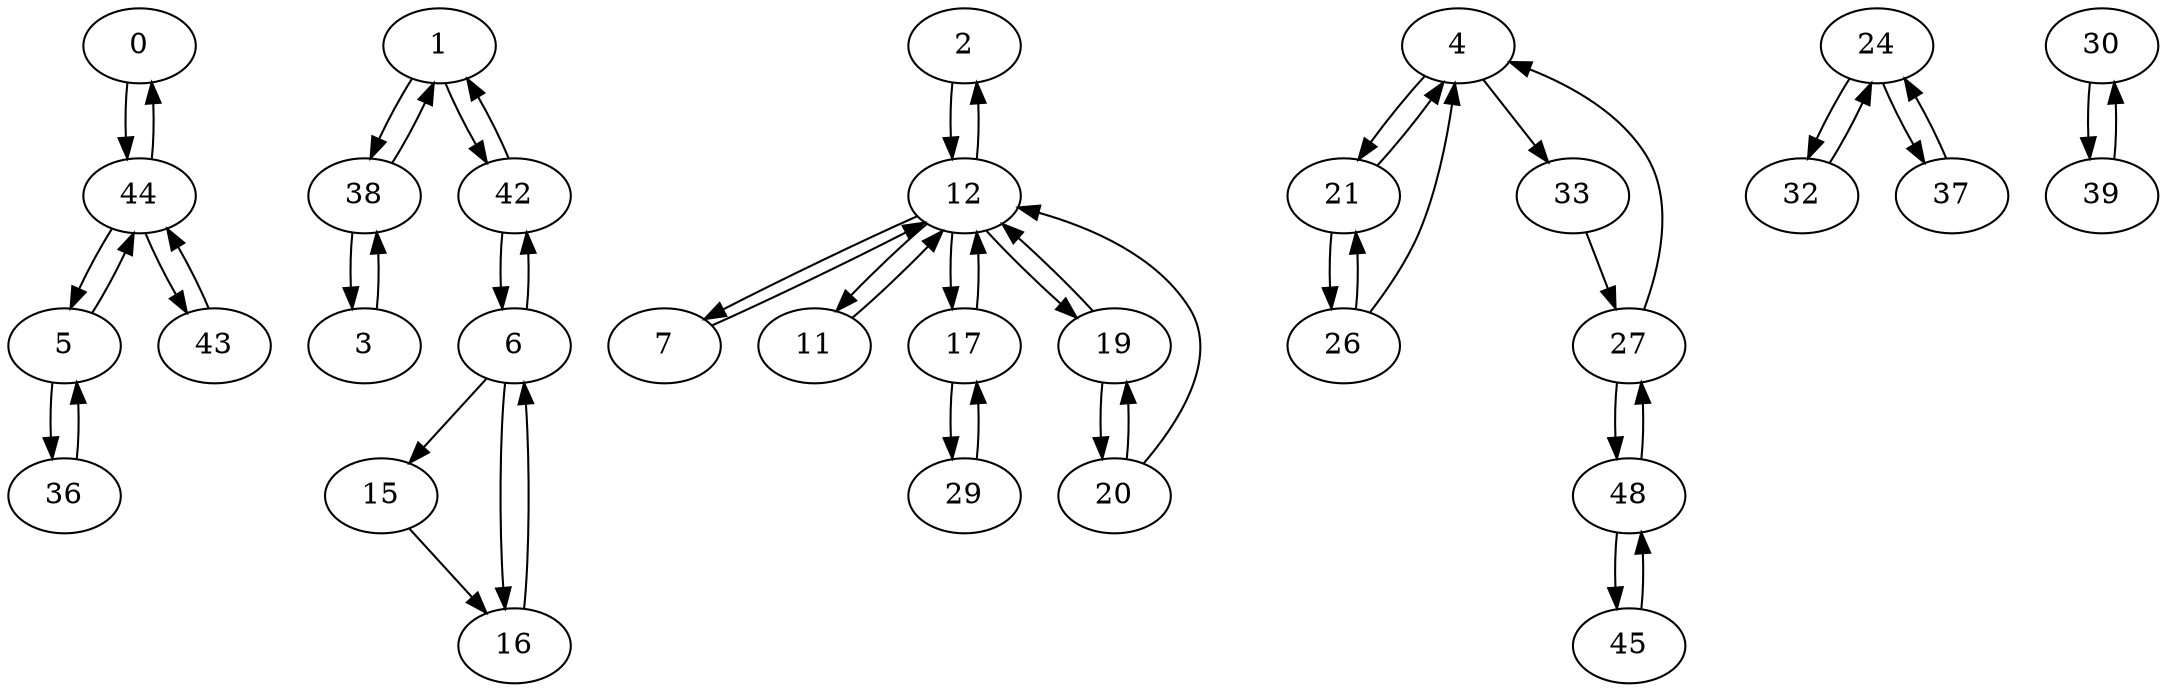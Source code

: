 digraph G {
  0 -> 44;
  1 -> 38;
  1 -> 42;
  2 -> 12;
  3 -> 38;
  4 -> 21;
  4 -> 33;
  5 -> 36;
  5 -> 44;
  6 -> 15;
  6 -> 16;
  6 -> 42;
  7 -> 12;
  11 -> 12;
  12 -> 2;
  12 -> 7;
  12 -> 11;
  12 -> 17;
  12 -> 19;
  15 -> 16;
  16 -> 6;
  17 -> 12;
  17 -> 29;
  19 -> 12;
  19 -> 20;
  20 -> 12;
  20 -> 19;
  21 -> 4;
  21 -> 26;
  24 -> 32;
  24 -> 37;
  26 -> 4;
  26 -> 21;
  27 -> 4;
  27 -> 48;
  29 -> 17;
  30 -> 39;
  32 -> 24;
  33 -> 27;
  36 -> 5;
  37 -> 24;
  38 -> 1;
  38 -> 3;
  39 -> 30;
  42 -> 1;
  42 -> 6;
  43 -> 44;
  44 -> 0;
  44 -> 5;
  44 -> 43;
  45 -> 48;
  48 -> 27;
  48 -> 45;
}